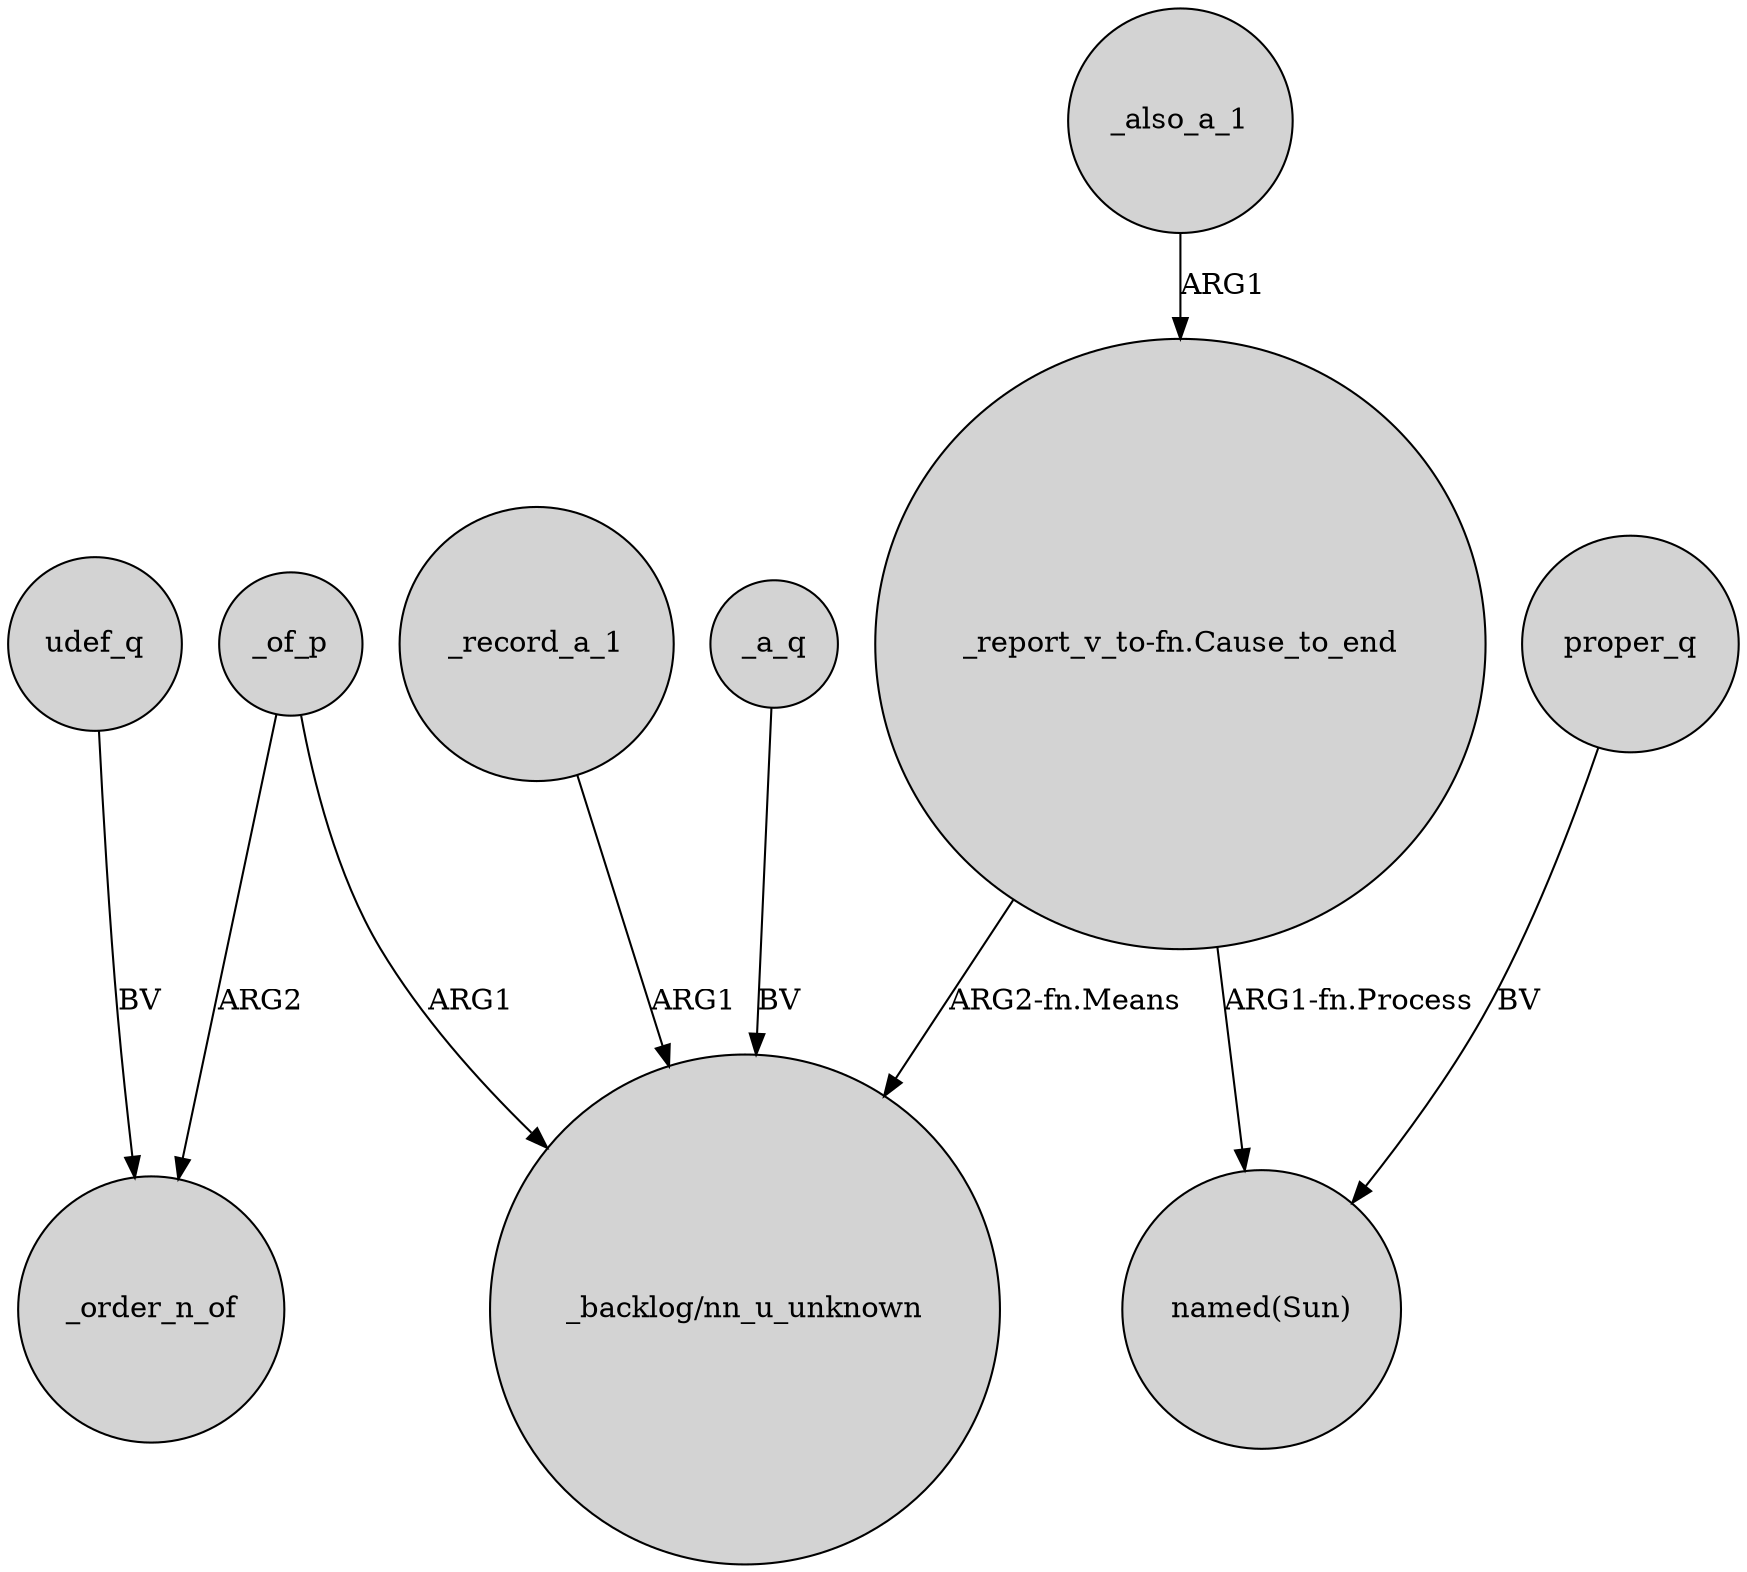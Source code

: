 digraph {
	node [shape=circle style=filled]
	udef_q -> _order_n_of [label=BV]
	_of_p -> _order_n_of [label=ARG2]
	_of_p -> "_backlog/nn_u_unknown" [label=ARG1]
	_also_a_1 -> "_report_v_to-fn.Cause_to_end" [label=ARG1]
	_a_q -> "_backlog/nn_u_unknown" [label=BV]
	"_report_v_to-fn.Cause_to_end" -> "named(Sun)" [label="ARG1-fn.Process"]
	"_report_v_to-fn.Cause_to_end" -> "_backlog/nn_u_unknown" [label="ARG2-fn.Means"]
	_record_a_1 -> "_backlog/nn_u_unknown" [label=ARG1]
	proper_q -> "named(Sun)" [label=BV]
}

